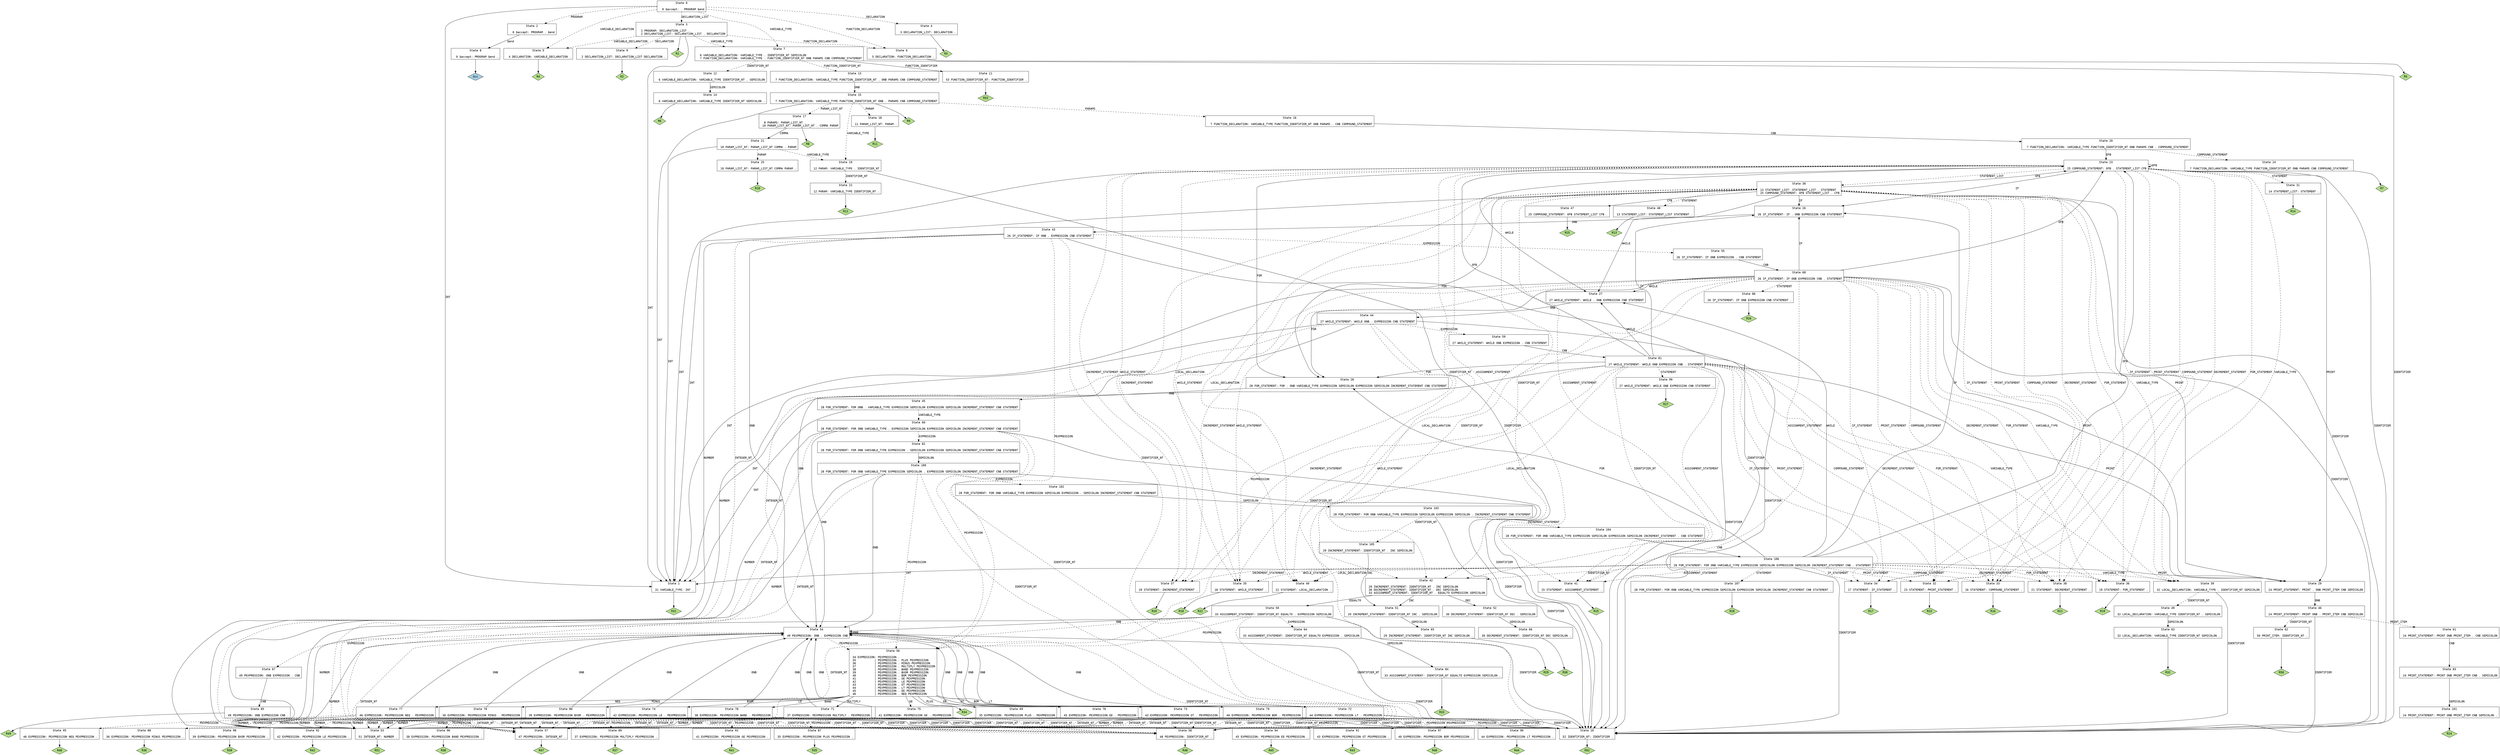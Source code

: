 // Generated by GNU Bison 3.5.1.
// Report bugs to <bug-bison@gnu.org>.
// Home page: <https://www.gnu.org/software/bison/>.

digraph "yacc.y"
{
  node [fontname = courier, shape = box, colorscheme = paired6]
  edge [fontname = courier]

  0 [label="State 0\n\l  0 $accept: . PROGRAM $end\l"]
  0 -> 1 [style=solid label="INT"]
  0 -> 2 [style=dashed label="PROGRAM"]
  0 -> 3 [style=dashed label="DECLARATION_LIST"]
  0 -> 4 [style=dashed label="DECLARATION"]
  0 -> 5 [style=dashed label="VARIABLE_DECLARATION"]
  0 -> 6 [style=dashed label="FUNCTION_DECLARATION"]
  0 -> 7 [style=dashed label="VARIABLE_TYPE"]
  1 [label="State 1\n\l 31 VARIABLE_TYPE: INT .\l"]
  1 -> "1R31" [style=solid]
 "1R31" [label="R31", fillcolor=3, shape=diamond, style=filled]
  2 [label="State 2\n\l  0 $accept: PROGRAM . $end\l"]
  2 -> 8 [style=solid label="$end"]
  3 [label="State 3\n\l  1 PROGRAM: DECLARATION_LIST .\l  2 DECLARATION_LIST: DECLARATION_LIST . DECLARATION\l"]
  3 -> 1 [style=solid label="INT"]
  3 -> 9 [style=dashed label="DECLARATION"]
  3 -> 5 [style=dashed label="VARIABLE_DECLARATION"]
  3 -> 6 [style=dashed label="FUNCTION_DECLARATION"]
  3 -> 7 [style=dashed label="VARIABLE_TYPE"]
  3 -> "3R1" [style=solid]
 "3R1" [label="R1", fillcolor=3, shape=diamond, style=filled]
  4 [label="State 4\n\l  3 DECLARATION_LIST: DECLARATION .\l"]
  4 -> "4R3" [style=solid]
 "4R3" [label="R3", fillcolor=3, shape=diamond, style=filled]
  5 [label="State 5\n\l  4 DECLARATION: VARIABLE_DECLARATION .\l"]
  5 -> "5R4" [style=solid]
 "5R4" [label="R4", fillcolor=3, shape=diamond, style=filled]
  6 [label="State 6\n\l  5 DECLARATION: FUNCTION_DECLARATION .\l"]
  6 -> "6R5" [style=solid]
 "6R5" [label="R5", fillcolor=3, shape=diamond, style=filled]
  7 [label="State 7\n\l  6 VARIABLE_DECLARATION: VARIABLE_TYPE . IDENTIFIER_NT SEMICOLON\l  7 FUNCTION_DECLARATION: VARIABLE_TYPE . FUNCTION_IDENTIFIER_NT ONB PARAMS CNB COMPOUND_STATEMENT\l"]
  7 -> 10 [style=solid label="IDENTIFIER"]
  7 -> 11 [style=solid label="FUNCTION_IDENTIFIER"]
  7 -> 12 [style=dashed label="IDENTIFIER_NT"]
  7 -> 13 [style=dashed label="FUNCTION_IDENTIFIER_NT"]
  8 [label="State 8\n\l  0 $accept: PROGRAM $end .\l"]
  8 -> "8R0" [style=solid]
 "8R0" [label="Acc", fillcolor=1, shape=diamond, style=filled]
  9 [label="State 9\n\l  2 DECLARATION_LIST: DECLARATION_LIST DECLARATION .\l"]
  9 -> "9R2" [style=solid]
 "9R2" [label="R2", fillcolor=3, shape=diamond, style=filled]
  10 [label="State 10\n\l 52 IDENTIFIER_NT: IDENTIFIER .\l"]
  10 -> "10R52" [style=solid]
 "10R52" [label="R52", fillcolor=3, shape=diamond, style=filled]
  11 [label="State 11\n\l 53 FUNCTION_IDENTIFIER_NT: FUNCTION_IDENTIFIER .\l"]
  11 -> "11R53" [style=solid]
 "11R53" [label="R53", fillcolor=3, shape=diamond, style=filled]
  12 [label="State 12\n\l  6 VARIABLE_DECLARATION: VARIABLE_TYPE IDENTIFIER_NT . SEMICOLON\l"]
  12 -> 14 [style=solid label="SEMICOLON"]
  13 [label="State 13\n\l  7 FUNCTION_DECLARATION: VARIABLE_TYPE FUNCTION_IDENTIFIER_NT . ONB PARAMS CNB COMPOUND_STATEMENT\l"]
  13 -> 15 [style=solid label="ONB"]
  14 [label="State 14\n\l  6 VARIABLE_DECLARATION: VARIABLE_TYPE IDENTIFIER_NT SEMICOLON .\l"]
  14 -> "14R6" [style=solid]
 "14R6" [label="R6", fillcolor=3, shape=diamond, style=filled]
  15 [label="State 15\n\l  7 FUNCTION_DECLARATION: VARIABLE_TYPE FUNCTION_IDENTIFIER_NT ONB . PARAMS CNB COMPOUND_STATEMENT\l"]
  15 -> 1 [style=solid label="INT"]
  15 -> 16 [style=dashed label="PARAMS"]
  15 -> 17 [style=dashed label="PARAM_LIST_NT"]
  15 -> 18 [style=dashed label="PARAM"]
  15 -> 19 [style=dashed label="VARIABLE_TYPE"]
  15 -> "15R9" [style=solid]
 "15R9" [label="R9", fillcolor=3, shape=diamond, style=filled]
  16 [label="State 16\n\l  7 FUNCTION_DECLARATION: VARIABLE_TYPE FUNCTION_IDENTIFIER_NT ONB PARAMS . CNB COMPOUND_STATEMENT\l"]
  16 -> 20 [style=solid label="CNB"]
  17 [label="State 17\n\l  8 PARAMS: PARAM_LIST_NT .\l 10 PARAM_LIST_NT: PARAM_LIST_NT . COMMA PARAM\l"]
  17 -> 21 [style=solid label="COMMA"]
  17 -> "17R8" [style=solid]
 "17R8" [label="R8", fillcolor=3, shape=diamond, style=filled]
  18 [label="State 18\n\l 11 PARAM_LIST_NT: PARAM .\l"]
  18 -> "18R11" [style=solid]
 "18R11" [label="R11", fillcolor=3, shape=diamond, style=filled]
  19 [label="State 19\n\l 12 PARAM: VARIABLE_TYPE . IDENTIFIER_NT\l"]
  19 -> 10 [style=solid label="IDENTIFIER"]
  19 -> 22 [style=dashed label="IDENTIFIER_NT"]
  20 [label="State 20\n\l  7 FUNCTION_DECLARATION: VARIABLE_TYPE FUNCTION_IDENTIFIER_NT ONB PARAMS CNB . COMPOUND_STATEMENT\l"]
  20 -> 23 [style=solid label="OFB"]
  20 -> 24 [style=dashed label="COMPOUND_STATEMENT"]
  21 [label="State 21\n\l 10 PARAM_LIST_NT: PARAM_LIST_NT COMMA . PARAM\l"]
  21 -> 1 [style=solid label="INT"]
  21 -> 25 [style=dashed label="PARAM"]
  21 -> 19 [style=dashed label="VARIABLE_TYPE"]
  22 [label="State 22\n\l 12 PARAM: VARIABLE_TYPE IDENTIFIER_NT .\l"]
  22 -> "22R12" [style=solid]
 "22R12" [label="R12", fillcolor=3, shape=diamond, style=filled]
  23 [label="State 23\n\l 25 COMPOUND_STATEMENT: OFB . STATEMENT_LIST CFB\l"]
  23 -> 1 [style=solid label="INT"]
  23 -> 10 [style=solid label="IDENTIFIER"]
  23 -> 23 [style=solid label="OFB"]
  23 -> 26 [style=solid label="IF"]
  23 -> 27 [style=solid label="WHILE"]
  23 -> 28 [style=solid label="FOR"]
  23 -> 29 [style=solid label="PRINT"]
  23 -> 30 [style=dashed label="STATEMENT_LIST"]
  23 -> 31 [style=dashed label="STATEMENT"]
  23 -> 32 [style=dashed label="PRINT_STATEMENT"]
  23 -> 33 [style=dashed label="COMPOUND_STATEMENT"]
  23 -> 34 [style=dashed label="IF_STATEMENT"]
  23 -> 35 [style=dashed label="WHILE_STATEMENT"]
  23 -> 36 [style=dashed label="FOR_STATEMENT"]
  23 -> 37 [style=dashed label="INCREMENT_STATEMENT"]
  23 -> 38 [style=dashed label="DECREMENT_STATEMENT"]
  23 -> 39 [style=dashed label="VARIABLE_TYPE"]
  23 -> 40 [style=dashed label="LOCAL_DECLARATION"]
  23 -> 41 [style=dashed label="ASSIGNMENT_STATEMENT"]
  23 -> 42 [style=dashed label="IDENTIFIER_NT"]
  24 [label="State 24\n\l  7 FUNCTION_DECLARATION: VARIABLE_TYPE FUNCTION_IDENTIFIER_NT ONB PARAMS CNB COMPOUND_STATEMENT .\l"]
  24 -> "24R7" [style=solid]
 "24R7" [label="R7", fillcolor=3, shape=diamond, style=filled]
  25 [label="State 25\n\l 10 PARAM_LIST_NT: PARAM_LIST_NT COMMA PARAM .\l"]
  25 -> "25R10" [style=solid]
 "25R10" [label="R10", fillcolor=3, shape=diamond, style=filled]
  26 [label="State 26\n\l 26 IF_STATEMENT: IF . ONB EXPRESSION CNB STATEMENT\l"]
  26 -> 43 [style=solid label="ONB"]
  27 [label="State 27\n\l 27 WHILE_STATEMENT: WHILE . ONB EXPRESSION CNB STATEMENT\l"]
  27 -> 44 [style=solid label="ONB"]
  28 [label="State 28\n\l 28 FOR_STATEMENT: FOR . ONB VARIABLE_TYPE EXPRESSION SEMICOLON EXPRESSION SEMICOLON INCREMENT_STATEMENT CNB STATEMENT\l"]
  28 -> 45 [style=solid label="ONB"]
  29 [label="State 29\n\l 24 PRINT_STATEMENT: PRINT . ONB PRINT_ITEM CNB SEMICOLON\l"]
  29 -> 46 [style=solid label="ONB"]
  30 [label="State 30\n\l 13 STATEMENT_LIST: STATEMENT_LIST . STATEMENT\l 25 COMPOUND_STATEMENT: OFB STATEMENT_LIST . CFB\l"]
  30 -> 1 [style=solid label="INT"]
  30 -> 10 [style=solid label="IDENTIFIER"]
  30 -> 23 [style=solid label="OFB"]
  30 -> 47 [style=solid label="CFB"]
  30 -> 26 [style=solid label="IF"]
  30 -> 27 [style=solid label="WHILE"]
  30 -> 28 [style=solid label="FOR"]
  30 -> 29 [style=solid label="PRINT"]
  30 -> 48 [style=dashed label="STATEMENT"]
  30 -> 32 [style=dashed label="PRINT_STATEMENT"]
  30 -> 33 [style=dashed label="COMPOUND_STATEMENT"]
  30 -> 34 [style=dashed label="IF_STATEMENT"]
  30 -> 35 [style=dashed label="WHILE_STATEMENT"]
  30 -> 36 [style=dashed label="FOR_STATEMENT"]
  30 -> 37 [style=dashed label="INCREMENT_STATEMENT"]
  30 -> 38 [style=dashed label="DECREMENT_STATEMENT"]
  30 -> 39 [style=dashed label="VARIABLE_TYPE"]
  30 -> 40 [style=dashed label="LOCAL_DECLARATION"]
  30 -> 41 [style=dashed label="ASSIGNMENT_STATEMENT"]
  30 -> 42 [style=dashed label="IDENTIFIER_NT"]
  31 [label="State 31\n\l 14 STATEMENT_LIST: STATEMENT .\l"]
  31 -> "31R14" [style=solid]
 "31R14" [label="R14", fillcolor=3, shape=diamond, style=filled]
  32 [label="State 32\n\l 23 STATEMENT: PRINT_STATEMENT .\l"]
  32 -> "32R23" [style=solid]
 "32R23" [label="R23", fillcolor=3, shape=diamond, style=filled]
  33 [label="State 33\n\l 16 STATEMENT: COMPOUND_STATEMENT .\l"]
  33 -> "33R16" [style=solid]
 "33R16" [label="R16", fillcolor=3, shape=diamond, style=filled]
  34 [label="State 34\n\l 17 STATEMENT: IF_STATEMENT .\l"]
  34 -> "34R17" [style=solid]
 "34R17" [label="R17", fillcolor=3, shape=diamond, style=filled]
  35 [label="State 35\n\l 18 STATEMENT: WHILE_STATEMENT .\l"]
  35 -> "35R18" [style=solid]
 "35R18" [label="R18", fillcolor=3, shape=diamond, style=filled]
  36 [label="State 36\n\l 19 STATEMENT: FOR_STATEMENT .\l"]
  36 -> "36R19" [style=solid]
 "36R19" [label="R19", fillcolor=3, shape=diamond, style=filled]
  37 [label="State 37\n\l 20 STATEMENT: INCREMENT_STATEMENT .\l"]
  37 -> "37R20" [style=solid]
 "37R20" [label="R20", fillcolor=3, shape=diamond, style=filled]
  38 [label="State 38\n\l 21 STATEMENT: DECREMENT_STATEMENT .\l"]
  38 -> "38R21" [style=solid]
 "38R21" [label="R21", fillcolor=3, shape=diamond, style=filled]
  39 [label="State 39\n\l 32 LOCAL_DECLARATION: VARIABLE_TYPE . IDENTIFIER_NT SEMICOLON\l"]
  39 -> 10 [style=solid label="IDENTIFIER"]
  39 -> 49 [style=dashed label="IDENTIFIER_NT"]
  40 [label="State 40\n\l 22 STATEMENT: LOCAL_DECLARATION .\l"]
  40 -> "40R22" [style=solid]
 "40R22" [label="R22", fillcolor=3, shape=diamond, style=filled]
  41 [label="State 41\n\l 15 STATEMENT: ASSIGNMENT_STATEMENT .\l"]
  41 -> "41R15" [style=solid]
 "41R15" [label="R15", fillcolor=3, shape=diamond, style=filled]
  42 [label="State 42\n\l 29 INCREMENT_STATEMENT: IDENTIFIER_NT . INC SEMICOLON\l 30 DECREMENT_STATEMENT: IDENTIFIER_NT . DEC SEMICOLON\l 33 ASSIGNMENT_STATEMENT: IDENTIFIER_NT . EQUALTO EXPRESSION SEMICOLON\l"]
  42 -> 50 [style=solid label="EQUALTO"]
  42 -> 51 [style=solid label="INC"]
  42 -> 52 [style=solid label="DEC"]
  43 [label="State 43\n\l 26 IF_STATEMENT: IF ONB . EXPRESSION CNB STATEMENT\l"]
  43 -> 10 [style=solid label="IDENTIFIER"]
  43 -> 53 [style=solid label="NUMBER"]
  43 -> 54 [style=solid label="ONB"]
  43 -> 55 [style=dashed label="EXPRESSION"]
  43 -> 56 [style=dashed label="PEXPRESSION"]
  43 -> 57 [style=dashed label="INTEGER_NT"]
  43 -> 58 [style=dashed label="IDENTIFIER_NT"]
  44 [label="State 44\n\l 27 WHILE_STATEMENT: WHILE ONB . EXPRESSION CNB STATEMENT\l"]
  44 -> 10 [style=solid label="IDENTIFIER"]
  44 -> 53 [style=solid label="NUMBER"]
  44 -> 54 [style=solid label="ONB"]
  44 -> 59 [style=dashed label="EXPRESSION"]
  44 -> 56 [style=dashed label="PEXPRESSION"]
  44 -> 57 [style=dashed label="INTEGER_NT"]
  44 -> 58 [style=dashed label="IDENTIFIER_NT"]
  45 [label="State 45\n\l 28 FOR_STATEMENT: FOR ONB . VARIABLE_TYPE EXPRESSION SEMICOLON EXPRESSION SEMICOLON INCREMENT_STATEMENT CNB STATEMENT\l"]
  45 -> 1 [style=solid label="INT"]
  45 -> 60 [style=dashed label="VARIABLE_TYPE"]
  46 [label="State 46\n\l 24 PRINT_STATEMENT: PRINT ONB . PRINT_ITEM CNB SEMICOLON\l"]
  46 -> 10 [style=solid label="IDENTIFIER"]
  46 -> 61 [style=dashed label="PRINT_ITEM"]
  46 -> 62 [style=dashed label="IDENTIFIER_NT"]
  47 [label="State 47\n\l 25 COMPOUND_STATEMENT: OFB STATEMENT_LIST CFB .\l"]
  47 -> "47R25" [style=solid]
 "47R25" [label="R25", fillcolor=3, shape=diamond, style=filled]
  48 [label="State 48\n\l 13 STATEMENT_LIST: STATEMENT_LIST STATEMENT .\l"]
  48 -> "48R13" [style=solid]
 "48R13" [label="R13", fillcolor=3, shape=diamond, style=filled]
  49 [label="State 49\n\l 32 LOCAL_DECLARATION: VARIABLE_TYPE IDENTIFIER_NT . SEMICOLON\l"]
  49 -> 63 [style=solid label="SEMICOLON"]
  50 [label="State 50\n\l 33 ASSIGNMENT_STATEMENT: IDENTIFIER_NT EQUALTO . EXPRESSION SEMICOLON\l"]
  50 -> 10 [style=solid label="IDENTIFIER"]
  50 -> 53 [style=solid label="NUMBER"]
  50 -> 54 [style=solid label="ONB"]
  50 -> 64 [style=dashed label="EXPRESSION"]
  50 -> 56 [style=dashed label="PEXPRESSION"]
  50 -> 57 [style=dashed label="INTEGER_NT"]
  50 -> 58 [style=dashed label="IDENTIFIER_NT"]
  51 [label="State 51\n\l 29 INCREMENT_STATEMENT: IDENTIFIER_NT INC . SEMICOLON\l"]
  51 -> 65 [style=solid label="SEMICOLON"]
  52 [label="State 52\n\l 30 DECREMENT_STATEMENT: IDENTIFIER_NT DEC . SEMICOLON\l"]
  52 -> 66 [style=solid label="SEMICOLON"]
  53 [label="State 53\n\l 51 INTEGER_NT: NUMBER .\l"]
  53 -> "53R51" [style=solid]
 "53R51" [label="R51", fillcolor=3, shape=diamond, style=filled]
  54 [label="State 54\n\l 49 PEXPRESSION: ONB . EXPRESSION CNB\l"]
  54 -> 10 [style=solid label="IDENTIFIER"]
  54 -> 53 [style=solid label="NUMBER"]
  54 -> 54 [style=solid label="ONB"]
  54 -> 67 [style=dashed label="EXPRESSION"]
  54 -> 56 [style=dashed label="PEXPRESSION"]
  54 -> 57 [style=dashed label="INTEGER_NT"]
  54 -> 58 [style=dashed label="IDENTIFIER_NT"]
  55 [label="State 55\n\l 26 IF_STATEMENT: IF ONB EXPRESSION . CNB STATEMENT\l"]
  55 -> 68 [style=solid label="CNB"]
  56 [label="State 56\n\l 34 EXPRESSION: PEXPRESSION .\l 35           | PEXPRESSION . PLUS PEXPRESSION\l 36           | PEXPRESSION . MINUS PEXPRESSION\l 37           | PEXPRESSION . MULTIPLY PEXPRESSION\l 38           | PEXPRESSION . BAND PEXPRESSION\l 39           | PEXPRESSION . BXOR PEXPRESSION\l 40           | PEXPRESSION . BOR PEXPRESSION\l 41           | PEXPRESSION . GE PEXPRESSION\l 42           | PEXPRESSION . LE PEXPRESSION\l 43           | PEXPRESSION . GT PEXPRESSION\l 44           | PEXPRESSION . LT PEXPRESSION\l 45           | PEXPRESSION . EE PEXPRESSION\l 46           | PEXPRESSION . NEQ PEXPRESSION\l"]
  56 -> 69 [style=solid label="PLUS"]
  56 -> 70 [style=solid label="MINUS"]
  56 -> 71 [style=solid label="MULTIPLY"]
  56 -> 72 [style=solid label="LT"]
  56 -> 73 [style=solid label="GT"]
  56 -> 74 [style=solid label="LE"]
  56 -> 75 [style=solid label="GE"]
  56 -> 76 [style=solid label="EE"]
  56 -> 77 [style=solid label="NEQ"]
  56 -> 78 [style=solid label="BAND"]
  56 -> 79 [style=solid label="BOR"]
  56 -> 80 [style=solid label="BXOR"]
  56 -> "56R34" [style=solid]
 "56R34" [label="R34", fillcolor=3, shape=diamond, style=filled]
  57 [label="State 57\n\l 47 PEXPRESSION: INTEGER_NT .\l"]
  57 -> "57R47" [style=solid]
 "57R47" [label="R47", fillcolor=3, shape=diamond, style=filled]
  58 [label="State 58\n\l 48 PEXPRESSION: IDENTIFIER_NT .\l"]
  58 -> "58R48" [style=solid]
 "58R48" [label="R48", fillcolor=3, shape=diamond, style=filled]
  59 [label="State 59\n\l 27 WHILE_STATEMENT: WHILE ONB EXPRESSION . CNB STATEMENT\l"]
  59 -> 81 [style=solid label="CNB"]
  60 [label="State 60\n\l 28 FOR_STATEMENT: FOR ONB VARIABLE_TYPE . EXPRESSION SEMICOLON EXPRESSION SEMICOLON INCREMENT_STATEMENT CNB STATEMENT\l"]
  60 -> 10 [style=solid label="IDENTIFIER"]
  60 -> 53 [style=solid label="NUMBER"]
  60 -> 54 [style=solid label="ONB"]
  60 -> 82 [style=dashed label="EXPRESSION"]
  60 -> 56 [style=dashed label="PEXPRESSION"]
  60 -> 57 [style=dashed label="INTEGER_NT"]
  60 -> 58 [style=dashed label="IDENTIFIER_NT"]
  61 [label="State 61\n\l 24 PRINT_STATEMENT: PRINT ONB PRINT_ITEM . CNB SEMICOLON\l"]
  61 -> 83 [style=solid label="CNB"]
  62 [label="State 62\n\l 50 PRINT_ITEM: IDENTIFIER_NT .\l"]
  62 -> "62R50" [style=solid]
 "62R50" [label="R50", fillcolor=3, shape=diamond, style=filled]
  63 [label="State 63\n\l 32 LOCAL_DECLARATION: VARIABLE_TYPE IDENTIFIER_NT SEMICOLON .\l"]
  63 -> "63R32" [style=solid]
 "63R32" [label="R32", fillcolor=3, shape=diamond, style=filled]
  64 [label="State 64\n\l 33 ASSIGNMENT_STATEMENT: IDENTIFIER_NT EQUALTO EXPRESSION . SEMICOLON\l"]
  64 -> 84 [style=solid label="SEMICOLON"]
  65 [label="State 65\n\l 29 INCREMENT_STATEMENT: IDENTIFIER_NT INC SEMICOLON .\l"]
  65 -> "65R29" [style=solid]
 "65R29" [label="R29", fillcolor=3, shape=diamond, style=filled]
  66 [label="State 66\n\l 30 DECREMENT_STATEMENT: IDENTIFIER_NT DEC SEMICOLON .\l"]
  66 -> "66R30" [style=solid]
 "66R30" [label="R30", fillcolor=3, shape=diamond, style=filled]
  67 [label="State 67\n\l 49 PEXPRESSION: ONB EXPRESSION . CNB\l"]
  67 -> 85 [style=solid label="CNB"]
  68 [label="State 68\n\l 26 IF_STATEMENT: IF ONB EXPRESSION CNB . STATEMENT\l"]
  68 -> 1 [style=solid label="INT"]
  68 -> 10 [style=solid label="IDENTIFIER"]
  68 -> 23 [style=solid label="OFB"]
  68 -> 26 [style=solid label="IF"]
  68 -> 27 [style=solid label="WHILE"]
  68 -> 28 [style=solid label="FOR"]
  68 -> 29 [style=solid label="PRINT"]
  68 -> 86 [style=dashed label="STATEMENT"]
  68 -> 32 [style=dashed label="PRINT_STATEMENT"]
  68 -> 33 [style=dashed label="COMPOUND_STATEMENT"]
  68 -> 34 [style=dashed label="IF_STATEMENT"]
  68 -> 35 [style=dashed label="WHILE_STATEMENT"]
  68 -> 36 [style=dashed label="FOR_STATEMENT"]
  68 -> 37 [style=dashed label="INCREMENT_STATEMENT"]
  68 -> 38 [style=dashed label="DECREMENT_STATEMENT"]
  68 -> 39 [style=dashed label="VARIABLE_TYPE"]
  68 -> 40 [style=dashed label="LOCAL_DECLARATION"]
  68 -> 41 [style=dashed label="ASSIGNMENT_STATEMENT"]
  68 -> 42 [style=dashed label="IDENTIFIER_NT"]
  69 [label="State 69\n\l 35 EXPRESSION: PEXPRESSION PLUS . PEXPRESSION\l"]
  69 -> 10 [style=solid label="IDENTIFIER"]
  69 -> 53 [style=solid label="NUMBER"]
  69 -> 54 [style=solid label="ONB"]
  69 -> 87 [style=dashed label="PEXPRESSION"]
  69 -> 57 [style=dashed label="INTEGER_NT"]
  69 -> 58 [style=dashed label="IDENTIFIER_NT"]
  70 [label="State 70\n\l 36 EXPRESSION: PEXPRESSION MINUS . PEXPRESSION\l"]
  70 -> 10 [style=solid label="IDENTIFIER"]
  70 -> 53 [style=solid label="NUMBER"]
  70 -> 54 [style=solid label="ONB"]
  70 -> 88 [style=dashed label="PEXPRESSION"]
  70 -> 57 [style=dashed label="INTEGER_NT"]
  70 -> 58 [style=dashed label="IDENTIFIER_NT"]
  71 [label="State 71\n\l 37 EXPRESSION: PEXPRESSION MULTIPLY . PEXPRESSION\l"]
  71 -> 10 [style=solid label="IDENTIFIER"]
  71 -> 53 [style=solid label="NUMBER"]
  71 -> 54 [style=solid label="ONB"]
  71 -> 89 [style=dashed label="PEXPRESSION"]
  71 -> 57 [style=dashed label="INTEGER_NT"]
  71 -> 58 [style=dashed label="IDENTIFIER_NT"]
  72 [label="State 72\n\l 44 EXPRESSION: PEXPRESSION LT . PEXPRESSION\l"]
  72 -> 10 [style=solid label="IDENTIFIER"]
  72 -> 53 [style=solid label="NUMBER"]
  72 -> 54 [style=solid label="ONB"]
  72 -> 90 [style=dashed label="PEXPRESSION"]
  72 -> 57 [style=dashed label="INTEGER_NT"]
  72 -> 58 [style=dashed label="IDENTIFIER_NT"]
  73 [label="State 73\n\l 43 EXPRESSION: PEXPRESSION GT . PEXPRESSION\l"]
  73 -> 10 [style=solid label="IDENTIFIER"]
  73 -> 53 [style=solid label="NUMBER"]
  73 -> 54 [style=solid label="ONB"]
  73 -> 91 [style=dashed label="PEXPRESSION"]
  73 -> 57 [style=dashed label="INTEGER_NT"]
  73 -> 58 [style=dashed label="IDENTIFIER_NT"]
  74 [label="State 74\n\l 42 EXPRESSION: PEXPRESSION LE . PEXPRESSION\l"]
  74 -> 10 [style=solid label="IDENTIFIER"]
  74 -> 53 [style=solid label="NUMBER"]
  74 -> 54 [style=solid label="ONB"]
  74 -> 92 [style=dashed label="PEXPRESSION"]
  74 -> 57 [style=dashed label="INTEGER_NT"]
  74 -> 58 [style=dashed label="IDENTIFIER_NT"]
  75 [label="State 75\n\l 41 EXPRESSION: PEXPRESSION GE . PEXPRESSION\l"]
  75 -> 10 [style=solid label="IDENTIFIER"]
  75 -> 53 [style=solid label="NUMBER"]
  75 -> 54 [style=solid label="ONB"]
  75 -> 93 [style=dashed label="PEXPRESSION"]
  75 -> 57 [style=dashed label="INTEGER_NT"]
  75 -> 58 [style=dashed label="IDENTIFIER_NT"]
  76 [label="State 76\n\l 45 EXPRESSION: PEXPRESSION EE . PEXPRESSION\l"]
  76 -> 10 [style=solid label="IDENTIFIER"]
  76 -> 53 [style=solid label="NUMBER"]
  76 -> 54 [style=solid label="ONB"]
  76 -> 94 [style=dashed label="PEXPRESSION"]
  76 -> 57 [style=dashed label="INTEGER_NT"]
  76 -> 58 [style=dashed label="IDENTIFIER_NT"]
  77 [label="State 77\n\l 46 EXPRESSION: PEXPRESSION NEQ . PEXPRESSION\l"]
  77 -> 10 [style=solid label="IDENTIFIER"]
  77 -> 53 [style=solid label="NUMBER"]
  77 -> 54 [style=solid label="ONB"]
  77 -> 95 [style=dashed label="PEXPRESSION"]
  77 -> 57 [style=dashed label="INTEGER_NT"]
  77 -> 58 [style=dashed label="IDENTIFIER_NT"]
  78 [label="State 78\n\l 38 EXPRESSION: PEXPRESSION BAND . PEXPRESSION\l"]
  78 -> 10 [style=solid label="IDENTIFIER"]
  78 -> 53 [style=solid label="NUMBER"]
  78 -> 54 [style=solid label="ONB"]
  78 -> 96 [style=dashed label="PEXPRESSION"]
  78 -> 57 [style=dashed label="INTEGER_NT"]
  78 -> 58 [style=dashed label="IDENTIFIER_NT"]
  79 [label="State 79\n\l 40 EXPRESSION: PEXPRESSION BOR . PEXPRESSION\l"]
  79 -> 10 [style=solid label="IDENTIFIER"]
  79 -> 53 [style=solid label="NUMBER"]
  79 -> 54 [style=solid label="ONB"]
  79 -> 97 [style=dashed label="PEXPRESSION"]
  79 -> 57 [style=dashed label="INTEGER_NT"]
  79 -> 58 [style=dashed label="IDENTIFIER_NT"]
  80 [label="State 80\n\l 39 EXPRESSION: PEXPRESSION BXOR . PEXPRESSION\l"]
  80 -> 10 [style=solid label="IDENTIFIER"]
  80 -> 53 [style=solid label="NUMBER"]
  80 -> 54 [style=solid label="ONB"]
  80 -> 98 [style=dashed label="PEXPRESSION"]
  80 -> 57 [style=dashed label="INTEGER_NT"]
  80 -> 58 [style=dashed label="IDENTIFIER_NT"]
  81 [label="State 81\n\l 27 WHILE_STATEMENT: WHILE ONB EXPRESSION CNB . STATEMENT\l"]
  81 -> 1 [style=solid label="INT"]
  81 -> 10 [style=solid label="IDENTIFIER"]
  81 -> 23 [style=solid label="OFB"]
  81 -> 26 [style=solid label="IF"]
  81 -> 27 [style=solid label="WHILE"]
  81 -> 28 [style=solid label="FOR"]
  81 -> 29 [style=solid label="PRINT"]
  81 -> 99 [style=dashed label="STATEMENT"]
  81 -> 32 [style=dashed label="PRINT_STATEMENT"]
  81 -> 33 [style=dashed label="COMPOUND_STATEMENT"]
  81 -> 34 [style=dashed label="IF_STATEMENT"]
  81 -> 35 [style=dashed label="WHILE_STATEMENT"]
  81 -> 36 [style=dashed label="FOR_STATEMENT"]
  81 -> 37 [style=dashed label="INCREMENT_STATEMENT"]
  81 -> 38 [style=dashed label="DECREMENT_STATEMENT"]
  81 -> 39 [style=dashed label="VARIABLE_TYPE"]
  81 -> 40 [style=dashed label="LOCAL_DECLARATION"]
  81 -> 41 [style=dashed label="ASSIGNMENT_STATEMENT"]
  81 -> 42 [style=dashed label="IDENTIFIER_NT"]
  82 [label="State 82\n\l 28 FOR_STATEMENT: FOR ONB VARIABLE_TYPE EXPRESSION . SEMICOLON EXPRESSION SEMICOLON INCREMENT_STATEMENT CNB STATEMENT\l"]
  82 -> 100 [style=solid label="SEMICOLON"]
  83 [label="State 83\n\l 24 PRINT_STATEMENT: PRINT ONB PRINT_ITEM CNB . SEMICOLON\l"]
  83 -> 101 [style=solid label="SEMICOLON"]
  84 [label="State 84\n\l 33 ASSIGNMENT_STATEMENT: IDENTIFIER_NT EQUALTO EXPRESSION SEMICOLON .\l"]
  84 -> "84R33" [style=solid]
 "84R33" [label="R33", fillcolor=3, shape=diamond, style=filled]
  85 [label="State 85\n\l 49 PEXPRESSION: ONB EXPRESSION CNB .\l"]
  85 -> "85R49" [style=solid]
 "85R49" [label="R49", fillcolor=3, shape=diamond, style=filled]
  86 [label="State 86\n\l 26 IF_STATEMENT: IF ONB EXPRESSION CNB STATEMENT .\l"]
  86 -> "86R26" [style=solid]
 "86R26" [label="R26", fillcolor=3, shape=diamond, style=filled]
  87 [label="State 87\n\l 35 EXPRESSION: PEXPRESSION PLUS PEXPRESSION .\l"]
  87 -> "87R35" [style=solid]
 "87R35" [label="R35", fillcolor=3, shape=diamond, style=filled]
  88 [label="State 88\n\l 36 EXPRESSION: PEXPRESSION MINUS PEXPRESSION .\l"]
  88 -> "88R36" [style=solid]
 "88R36" [label="R36", fillcolor=3, shape=diamond, style=filled]
  89 [label="State 89\n\l 37 EXPRESSION: PEXPRESSION MULTIPLY PEXPRESSION .\l"]
  89 -> "89R37" [style=solid]
 "89R37" [label="R37", fillcolor=3, shape=diamond, style=filled]
  90 [label="State 90\n\l 44 EXPRESSION: PEXPRESSION LT PEXPRESSION .\l"]
  90 -> "90R44" [style=solid]
 "90R44" [label="R44", fillcolor=3, shape=diamond, style=filled]
  91 [label="State 91\n\l 43 EXPRESSION: PEXPRESSION GT PEXPRESSION .\l"]
  91 -> "91R43" [style=solid]
 "91R43" [label="R43", fillcolor=3, shape=diamond, style=filled]
  92 [label="State 92\n\l 42 EXPRESSION: PEXPRESSION LE PEXPRESSION .\l"]
  92 -> "92R42" [style=solid]
 "92R42" [label="R42", fillcolor=3, shape=diamond, style=filled]
  93 [label="State 93\n\l 41 EXPRESSION: PEXPRESSION GE PEXPRESSION .\l"]
  93 -> "93R41" [style=solid]
 "93R41" [label="R41", fillcolor=3, shape=diamond, style=filled]
  94 [label="State 94\n\l 45 EXPRESSION: PEXPRESSION EE PEXPRESSION .\l"]
  94 -> "94R45" [style=solid]
 "94R45" [label="R45", fillcolor=3, shape=diamond, style=filled]
  95 [label="State 95\n\l 46 EXPRESSION: PEXPRESSION NEQ PEXPRESSION .\l"]
  95 -> "95R46" [style=solid]
 "95R46" [label="R46", fillcolor=3, shape=diamond, style=filled]
  96 [label="State 96\n\l 38 EXPRESSION: PEXPRESSION BAND PEXPRESSION .\l"]
  96 -> "96R38" [style=solid]
 "96R38" [label="R38", fillcolor=3, shape=diamond, style=filled]
  97 [label="State 97\n\l 40 EXPRESSION: PEXPRESSION BOR PEXPRESSION .\l"]
  97 -> "97R40" [style=solid]
 "97R40" [label="R40", fillcolor=3, shape=diamond, style=filled]
  98 [label="State 98\n\l 39 EXPRESSION: PEXPRESSION BXOR PEXPRESSION .\l"]
  98 -> "98R39" [style=solid]
 "98R39" [label="R39", fillcolor=3, shape=diamond, style=filled]
  99 [label="State 99\n\l 27 WHILE_STATEMENT: WHILE ONB EXPRESSION CNB STATEMENT .\l"]
  99 -> "99R27" [style=solid]
 "99R27" [label="R27", fillcolor=3, shape=diamond, style=filled]
  100 [label="State 100\n\l 28 FOR_STATEMENT: FOR ONB VARIABLE_TYPE EXPRESSION SEMICOLON . EXPRESSION SEMICOLON INCREMENT_STATEMENT CNB STATEMENT\l"]
  100 -> 10 [style=solid label="IDENTIFIER"]
  100 -> 53 [style=solid label="NUMBER"]
  100 -> 54 [style=solid label="ONB"]
  100 -> 102 [style=dashed label="EXPRESSION"]
  100 -> 56 [style=dashed label="PEXPRESSION"]
  100 -> 57 [style=dashed label="INTEGER_NT"]
  100 -> 58 [style=dashed label="IDENTIFIER_NT"]
  101 [label="State 101\n\l 24 PRINT_STATEMENT: PRINT ONB PRINT_ITEM CNB SEMICOLON .\l"]
  101 -> "101R24" [style=solid]
 "101R24" [label="R24", fillcolor=3, shape=diamond, style=filled]
  102 [label="State 102\n\l 28 FOR_STATEMENT: FOR ONB VARIABLE_TYPE EXPRESSION SEMICOLON EXPRESSION . SEMICOLON INCREMENT_STATEMENT CNB STATEMENT\l"]
  102 -> 103 [style=solid label="SEMICOLON"]
  103 [label="State 103\n\l 28 FOR_STATEMENT: FOR ONB VARIABLE_TYPE EXPRESSION SEMICOLON EXPRESSION SEMICOLON . INCREMENT_STATEMENT CNB STATEMENT\l"]
  103 -> 10 [style=solid label="IDENTIFIER"]
  103 -> 104 [style=dashed label="INCREMENT_STATEMENT"]
  103 -> 105 [style=dashed label="IDENTIFIER_NT"]
  104 [label="State 104\n\l 28 FOR_STATEMENT: FOR ONB VARIABLE_TYPE EXPRESSION SEMICOLON EXPRESSION SEMICOLON INCREMENT_STATEMENT . CNB STATEMENT\l"]
  104 -> 106 [style=solid label="CNB"]
  105 [label="State 105\n\l 29 INCREMENT_STATEMENT: IDENTIFIER_NT . INC SEMICOLON\l"]
  105 -> 51 [style=solid label="INC"]
  106 [label="State 106\n\l 28 FOR_STATEMENT: FOR ONB VARIABLE_TYPE EXPRESSION SEMICOLON EXPRESSION SEMICOLON INCREMENT_STATEMENT CNB . STATEMENT\l"]
  106 -> 1 [style=solid label="INT"]
  106 -> 10 [style=solid label="IDENTIFIER"]
  106 -> 23 [style=solid label="OFB"]
  106 -> 26 [style=solid label="IF"]
  106 -> 27 [style=solid label="WHILE"]
  106 -> 28 [style=solid label="FOR"]
  106 -> 29 [style=solid label="PRINT"]
  106 -> 107 [style=dashed label="STATEMENT"]
  106 -> 32 [style=dashed label="PRINT_STATEMENT"]
  106 -> 33 [style=dashed label="COMPOUND_STATEMENT"]
  106 -> 34 [style=dashed label="IF_STATEMENT"]
  106 -> 35 [style=dashed label="WHILE_STATEMENT"]
  106 -> 36 [style=dashed label="FOR_STATEMENT"]
  106 -> 37 [style=dashed label="INCREMENT_STATEMENT"]
  106 -> 38 [style=dashed label="DECREMENT_STATEMENT"]
  106 -> 39 [style=dashed label="VARIABLE_TYPE"]
  106 -> 40 [style=dashed label="LOCAL_DECLARATION"]
  106 -> 41 [style=dashed label="ASSIGNMENT_STATEMENT"]
  106 -> 42 [style=dashed label="IDENTIFIER_NT"]
  107 [label="State 107\n\l 28 FOR_STATEMENT: FOR ONB VARIABLE_TYPE EXPRESSION SEMICOLON EXPRESSION SEMICOLON INCREMENT_STATEMENT CNB STATEMENT .\l"]
  107 -> "107R28" [style=solid]
 "107R28" [label="R28", fillcolor=3, shape=diamond, style=filled]
}

